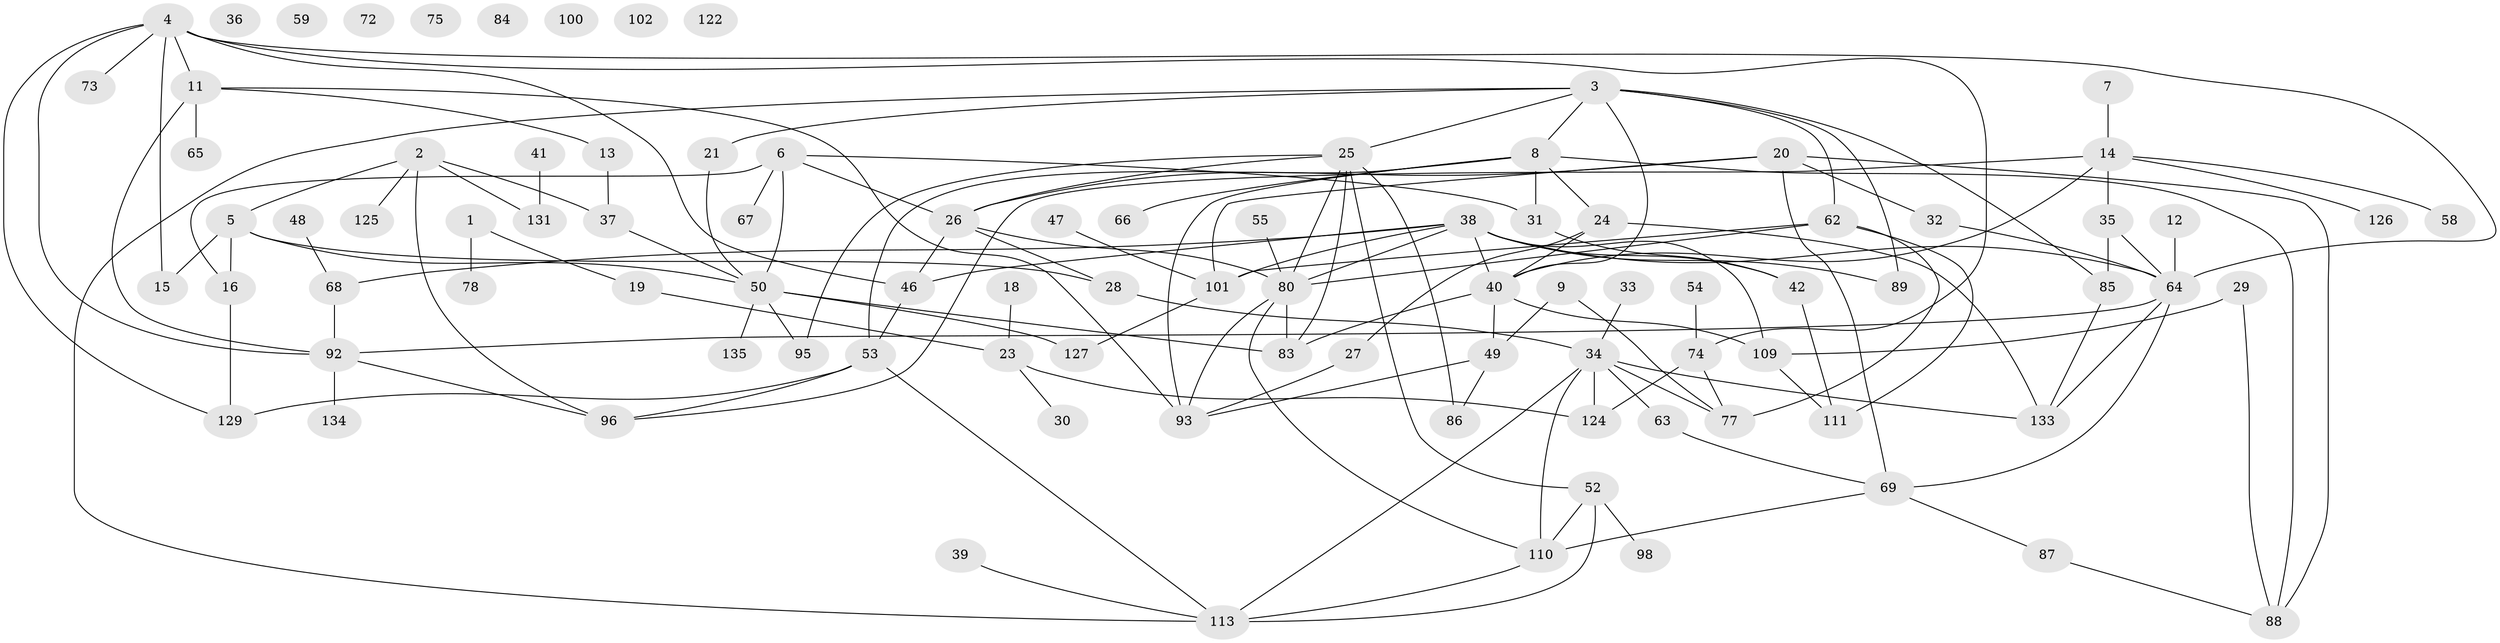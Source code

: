 // Generated by graph-tools (version 1.1) at 2025/23/03/03/25 07:23:29]
// undirected, 94 vertices, 146 edges
graph export_dot {
graph [start="1"]
  node [color=gray90,style=filled];
  1 [super="+22"];
  2 [super="+108"];
  3 [super="+56"];
  4 [super="+17"];
  5 [super="+45"];
  6 [super="+76"];
  7;
  8 [super="+10"];
  9;
  11;
  12;
  13;
  14 [super="+43"];
  15;
  16 [super="+123"];
  18;
  19;
  20;
  21 [super="+44"];
  23 [super="+61"];
  24 [super="+71"];
  25 [super="+121"];
  26 [super="+51"];
  27 [super="+117"];
  28 [super="+114"];
  29;
  30 [super="+81"];
  31;
  32 [super="+104"];
  33;
  34 [super="+70"];
  35 [super="+60"];
  36;
  37;
  38 [super="+116"];
  39;
  40 [super="+79"];
  41;
  42 [super="+118"];
  46 [super="+90"];
  47;
  48;
  49 [super="+57"];
  50 [super="+97"];
  52 [super="+91"];
  53 [super="+106"];
  54;
  55;
  58;
  59;
  62 [super="+105"];
  63;
  64 [super="+82"];
  65;
  66;
  67;
  68;
  69 [super="+128"];
  72;
  73 [super="+119"];
  74;
  75;
  77 [super="+130"];
  78;
  80 [super="+132"];
  83;
  84;
  85;
  86 [super="+107"];
  87 [super="+94"];
  88 [super="+99"];
  89;
  92 [super="+120"];
  93 [super="+103"];
  95;
  96;
  98;
  100;
  101 [super="+112"];
  102;
  109;
  110;
  111;
  113 [super="+115"];
  122;
  124;
  125;
  126;
  127;
  129;
  131;
  133;
  134;
  135;
  1 -- 78;
  1 -- 19;
  2 -- 96;
  2 -- 125;
  2 -- 131;
  2 -- 37;
  2 -- 5;
  3 -- 85;
  3 -- 89;
  3 -- 25;
  3 -- 8;
  3 -- 113;
  3 -- 21;
  3 -- 40;
  3 -- 62;
  4 -- 11;
  4 -- 15;
  4 -- 64;
  4 -- 129;
  4 -- 74;
  4 -- 92;
  4 -- 73;
  4 -- 46;
  5 -- 16;
  5 -- 50;
  5 -- 15;
  5 -- 28;
  6 -- 26;
  6 -- 31;
  6 -- 50;
  6 -- 16;
  6 -- 67;
  7 -- 14;
  8 -- 31;
  8 -- 88;
  8 -- 66;
  8 -- 93;
  8 -- 24;
  8 -- 53;
  9 -- 49;
  9 -- 77;
  11 -- 13;
  11 -- 65;
  11 -- 92;
  11 -- 93;
  12 -- 64;
  13 -- 37;
  14 -- 126;
  14 -- 96;
  14 -- 40;
  14 -- 58;
  14 -- 35;
  16 -- 129;
  18 -- 23;
  19 -- 23;
  20 -- 88;
  20 -- 101;
  20 -- 69;
  20 -- 32;
  20 -- 26;
  21 -- 50;
  23 -- 124;
  23 -- 30;
  24 -- 133;
  24 -- 40;
  24 -- 27;
  25 -- 80;
  25 -- 83;
  25 -- 86;
  25 -- 95;
  25 -- 26;
  25 -- 52;
  26 -- 80;
  26 -- 46;
  26 -- 28;
  27 -- 93;
  28 -- 34;
  29 -- 88;
  29 -- 109;
  31 -- 42;
  32 -- 64;
  33 -- 34;
  34 -- 63;
  34 -- 77;
  34 -- 124;
  34 -- 113;
  34 -- 133;
  34 -- 110;
  35 -- 85;
  35 -- 64;
  37 -- 50;
  38 -- 64;
  38 -- 68;
  38 -- 89;
  38 -- 101;
  38 -- 109;
  38 -- 40 [weight=2];
  38 -- 80;
  38 -- 46;
  38 -- 42;
  39 -- 113;
  40 -- 49;
  40 -- 83;
  40 -- 109;
  41 -- 131;
  42 -- 111;
  46 -- 53;
  47 -- 101;
  48 -- 68;
  49 -- 93;
  49 -- 86;
  50 -- 135;
  50 -- 83;
  50 -- 127;
  50 -- 95;
  52 -- 98;
  52 -- 110;
  52 -- 113;
  53 -- 96;
  53 -- 129;
  53 -- 113;
  54 -- 74;
  55 -- 80;
  62 -- 77;
  62 -- 101;
  62 -- 80;
  62 -- 111;
  63 -- 69;
  64 -- 92;
  64 -- 69;
  64 -- 133;
  68 -- 92;
  69 -- 110;
  69 -- 87;
  74 -- 124;
  74 -- 77;
  80 -- 110;
  80 -- 83;
  80 -- 93;
  85 -- 133;
  87 -- 88;
  92 -- 134;
  92 -- 96;
  101 -- 127;
  109 -- 111;
  110 -- 113;
}
